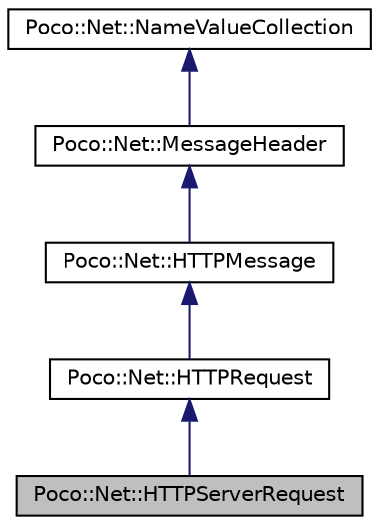 digraph "Poco::Net::HTTPServerRequest"
{
 // LATEX_PDF_SIZE
  edge [fontname="Helvetica",fontsize="10",labelfontname="Helvetica",labelfontsize="10"];
  node [fontname="Helvetica",fontsize="10",shape=record];
  Node1 [label="Poco::Net::HTTPServerRequest",height=0.2,width=0.4,color="black", fillcolor="grey75", style="filled", fontcolor="black",tooltip=" "];
  Node2 -> Node1 [dir="back",color="midnightblue",fontsize="10",style="solid"];
  Node2 [label="Poco::Net::HTTPRequest",height=0.2,width=0.4,color="black", fillcolor="white", style="filled",URL="$classPoco_1_1Net_1_1HTTPRequest.html",tooltip=" "];
  Node3 -> Node2 [dir="back",color="midnightblue",fontsize="10",style="solid"];
  Node3 [label="Poco::Net::HTTPMessage",height=0.2,width=0.4,color="black", fillcolor="white", style="filled",URL="$classPoco_1_1Net_1_1HTTPMessage.html",tooltip=" "];
  Node4 -> Node3 [dir="back",color="midnightblue",fontsize="10",style="solid"];
  Node4 [label="Poco::Net::MessageHeader",height=0.2,width=0.4,color="black", fillcolor="white", style="filled",URL="$classPoco_1_1Net_1_1MessageHeader.html",tooltip=" "];
  Node5 -> Node4 [dir="back",color="midnightblue",fontsize="10",style="solid"];
  Node5 [label="Poco::Net::NameValueCollection",height=0.2,width=0.4,color="black", fillcolor="white", style="filled",URL="$classPoco_1_1Net_1_1NameValueCollection.html",tooltip=" "];
}
